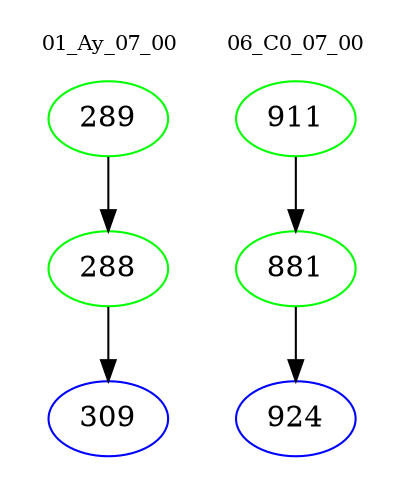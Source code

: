 digraph{
subgraph cluster_0 {
color = white
label = "01_Ay_07_00";
fontsize=10;
T0_289 [label="289", color="green"]
T0_289 -> T0_288 [color="black"]
T0_288 [label="288", color="green"]
T0_288 -> T0_309 [color="black"]
T0_309 [label="309", color="blue"]
}
subgraph cluster_1 {
color = white
label = "06_C0_07_00";
fontsize=10;
T1_911 [label="911", color="green"]
T1_911 -> T1_881 [color="black"]
T1_881 [label="881", color="green"]
T1_881 -> T1_924 [color="black"]
T1_924 [label="924", color="blue"]
}
}
